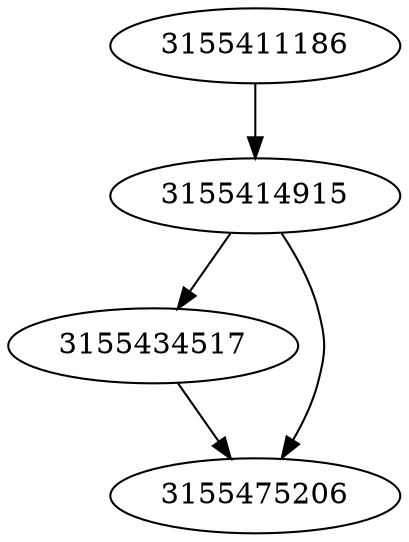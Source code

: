 strict digraph  {
3155411186;
3155414915;
3155434517;
3155475206;
3155411186 -> 3155414915;
3155414915 -> 3155475206;
3155414915 -> 3155434517;
3155434517 -> 3155475206;
}

